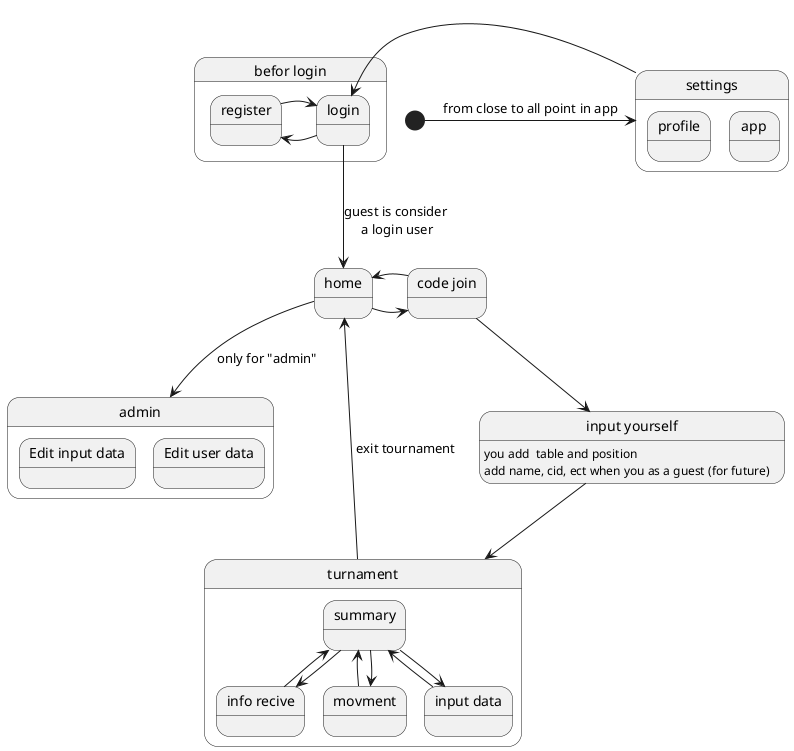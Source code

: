 @startuml
State B as "befor login"{
    state B1 as "login"
    state B2 as "register"
 B1 -> B2
 B2 -> B1
}

B1 --> A1:guest is consider\n a login user
'State A as "after login"{
state A1 as "home"
state A3 as "code join"
state C as "settings"{
    state C1 as "profile"
    state C2 as "app"
}
[*]->C : from close to all point in app
state A4 as "input yourself"
      A4 :you add  table and position
      A4 : add name, cid, ect when you as a guest (for future)
C -> B1
 A3 --> A4
 A4 -->D
 A1 -> A3
 A3 ->A1
 D --> A1 : exit tournament
state D as "turnament"{
   state D0 as "summary"
   state D1 as "info recive"
   state D2 as "movment"
   state D3 as "input data"
   D0 --> D1
   D0 --> D2
   D0 --> D3
   D0 <-- D1
   D0 <-- D2
   D0 <-- D3
}
state E as "admin"{
    state E1 as "Edit input data"
    state E2 as "Edit user data"
}
A1 --> E :only for "admin"



@enduml
